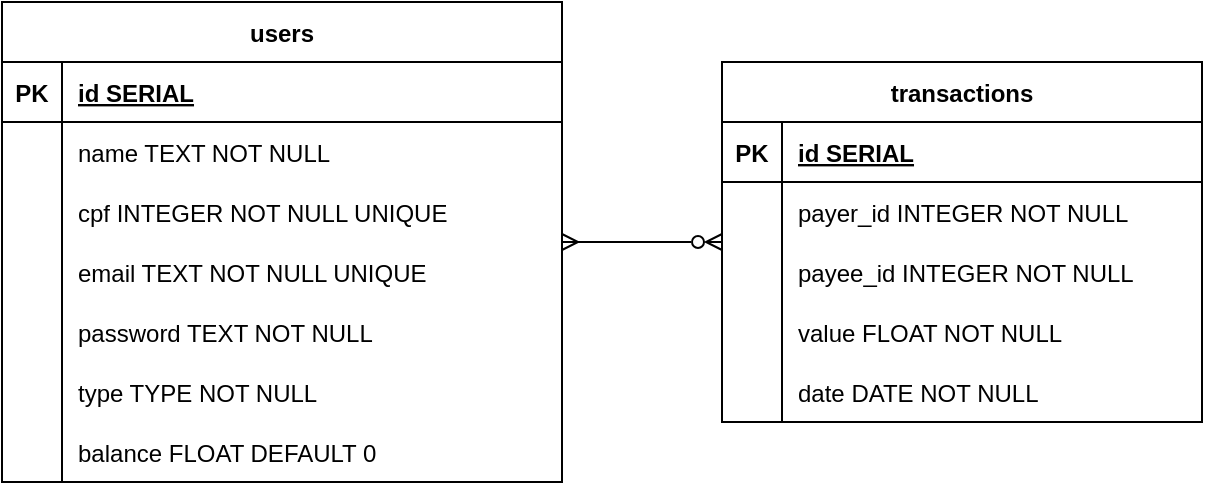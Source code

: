 <mxfile version="20.8.23" type="device"><diagram name="Page-1" id="ZYYIkycy8VbxjyBh4G5G"><mxGraphModel dx="634" dy="597" grid="1" gridSize="10" guides="1" tooltips="1" connect="1" arrows="1" fold="1" page="1" pageScale="1" pageWidth="850" pageHeight="1100" math="0" shadow="0"><root><mxCell id="0"/><mxCell id="1" parent="0"/><mxCell id="e543JQ_pWXwR5J9DLWmO-1" value="users" style="shape=table;startSize=30;container=1;collapsible=1;childLayout=tableLayout;fixedRows=1;rowLines=0;fontStyle=1;align=center;resizeLast=1;" vertex="1" parent="1"><mxGeometry x="280" y="320" width="280" height="240" as="geometry"/></mxCell><mxCell id="e543JQ_pWXwR5J9DLWmO-2" value="" style="shape=tableRow;horizontal=0;startSize=0;swimlaneHead=0;swimlaneBody=0;fillColor=none;collapsible=0;dropTarget=0;points=[[0,0.5],[1,0.5]];portConstraint=eastwest;top=0;left=0;right=0;bottom=1;" vertex="1" parent="e543JQ_pWXwR5J9DLWmO-1"><mxGeometry y="30" width="280" height="30" as="geometry"/></mxCell><mxCell id="e543JQ_pWXwR5J9DLWmO-3" value="PK" style="shape=partialRectangle;connectable=0;fillColor=none;top=0;left=0;bottom=0;right=0;fontStyle=1;overflow=hidden;" vertex="1" parent="e543JQ_pWXwR5J9DLWmO-2"><mxGeometry width="30" height="30" as="geometry"><mxRectangle width="30" height="30" as="alternateBounds"/></mxGeometry></mxCell><mxCell id="e543JQ_pWXwR5J9DLWmO-4" value="id SERIAL" style="shape=partialRectangle;connectable=0;fillColor=none;top=0;left=0;bottom=0;right=0;align=left;spacingLeft=6;fontStyle=5;overflow=hidden;" vertex="1" parent="e543JQ_pWXwR5J9DLWmO-2"><mxGeometry x="30" width="250" height="30" as="geometry"><mxRectangle width="250" height="30" as="alternateBounds"/></mxGeometry></mxCell><mxCell id="e543JQ_pWXwR5J9DLWmO-5" value="" style="shape=tableRow;horizontal=0;startSize=0;swimlaneHead=0;swimlaneBody=0;fillColor=none;collapsible=0;dropTarget=0;points=[[0,0.5],[1,0.5]];portConstraint=eastwest;top=0;left=0;right=0;bottom=0;" vertex="1" parent="e543JQ_pWXwR5J9DLWmO-1"><mxGeometry y="60" width="280" height="30" as="geometry"/></mxCell><mxCell id="e543JQ_pWXwR5J9DLWmO-6" value="" style="shape=partialRectangle;connectable=0;fillColor=none;top=0;left=0;bottom=0;right=0;editable=1;overflow=hidden;" vertex="1" parent="e543JQ_pWXwR5J9DLWmO-5"><mxGeometry width="30" height="30" as="geometry"><mxRectangle width="30" height="30" as="alternateBounds"/></mxGeometry></mxCell><mxCell id="e543JQ_pWXwR5J9DLWmO-7" value="name TEXT NOT NULL" style="shape=partialRectangle;connectable=0;fillColor=none;top=0;left=0;bottom=0;right=0;align=left;spacingLeft=6;overflow=hidden;" vertex="1" parent="e543JQ_pWXwR5J9DLWmO-5"><mxGeometry x="30" width="250" height="30" as="geometry"><mxRectangle width="250" height="30" as="alternateBounds"/></mxGeometry></mxCell><mxCell id="e543JQ_pWXwR5J9DLWmO-8" value="" style="shape=tableRow;horizontal=0;startSize=0;swimlaneHead=0;swimlaneBody=0;fillColor=none;collapsible=0;dropTarget=0;points=[[0,0.5],[1,0.5]];portConstraint=eastwest;top=0;left=0;right=0;bottom=0;" vertex="1" parent="e543JQ_pWXwR5J9DLWmO-1"><mxGeometry y="90" width="280" height="30" as="geometry"/></mxCell><mxCell id="e543JQ_pWXwR5J9DLWmO-9" value="" style="shape=partialRectangle;connectable=0;fillColor=none;top=0;left=0;bottom=0;right=0;editable=1;overflow=hidden;" vertex="1" parent="e543JQ_pWXwR5J9DLWmO-8"><mxGeometry width="30" height="30" as="geometry"><mxRectangle width="30" height="30" as="alternateBounds"/></mxGeometry></mxCell><mxCell id="e543JQ_pWXwR5J9DLWmO-10" value="cpf INTEGER NOT NULL UNIQUE" style="shape=partialRectangle;connectable=0;fillColor=none;top=0;left=0;bottom=0;right=0;align=left;spacingLeft=6;overflow=hidden;" vertex="1" parent="e543JQ_pWXwR5J9DLWmO-8"><mxGeometry x="30" width="250" height="30" as="geometry"><mxRectangle width="250" height="30" as="alternateBounds"/></mxGeometry></mxCell><mxCell id="e543JQ_pWXwR5J9DLWmO-11" value="" style="shape=tableRow;horizontal=0;startSize=0;swimlaneHead=0;swimlaneBody=0;fillColor=none;collapsible=0;dropTarget=0;points=[[0,0.5],[1,0.5]];portConstraint=eastwest;top=0;left=0;right=0;bottom=0;" vertex="1" parent="e543JQ_pWXwR5J9DLWmO-1"><mxGeometry y="120" width="280" height="30" as="geometry"/></mxCell><mxCell id="e543JQ_pWXwR5J9DLWmO-12" value="" style="shape=partialRectangle;connectable=0;fillColor=none;top=0;left=0;bottom=0;right=0;editable=1;overflow=hidden;" vertex="1" parent="e543JQ_pWXwR5J9DLWmO-11"><mxGeometry width="30" height="30" as="geometry"><mxRectangle width="30" height="30" as="alternateBounds"/></mxGeometry></mxCell><mxCell id="e543JQ_pWXwR5J9DLWmO-13" value="email TEXT NOT NULL UNIQUE" style="shape=partialRectangle;connectable=0;fillColor=none;top=0;left=0;bottom=0;right=0;align=left;spacingLeft=6;overflow=hidden;" vertex="1" parent="e543JQ_pWXwR5J9DLWmO-11"><mxGeometry x="30" width="250" height="30" as="geometry"><mxRectangle width="250" height="30" as="alternateBounds"/></mxGeometry></mxCell><mxCell id="e543JQ_pWXwR5J9DLWmO-14" style="shape=tableRow;horizontal=0;startSize=0;swimlaneHead=0;swimlaneBody=0;fillColor=none;collapsible=0;dropTarget=0;points=[[0,0.5],[1,0.5]];portConstraint=eastwest;top=0;left=0;right=0;bottom=0;" vertex="1" parent="e543JQ_pWXwR5J9DLWmO-1"><mxGeometry y="150" width="280" height="30" as="geometry"/></mxCell><mxCell id="e543JQ_pWXwR5J9DLWmO-15" style="shape=partialRectangle;connectable=0;fillColor=none;top=0;left=0;bottom=0;right=0;editable=1;overflow=hidden;" vertex="1" parent="e543JQ_pWXwR5J9DLWmO-14"><mxGeometry width="30" height="30" as="geometry"><mxRectangle width="30" height="30" as="alternateBounds"/></mxGeometry></mxCell><mxCell id="e543JQ_pWXwR5J9DLWmO-16" value="password TEXT NOT NULL" style="shape=partialRectangle;connectable=0;fillColor=none;top=0;left=0;bottom=0;right=0;align=left;spacingLeft=6;overflow=hidden;" vertex="1" parent="e543JQ_pWXwR5J9DLWmO-14"><mxGeometry x="30" width="250" height="30" as="geometry"><mxRectangle width="250" height="30" as="alternateBounds"/></mxGeometry></mxCell><mxCell id="e543JQ_pWXwR5J9DLWmO-39" style="shape=tableRow;horizontal=0;startSize=0;swimlaneHead=0;swimlaneBody=0;fillColor=none;collapsible=0;dropTarget=0;points=[[0,0.5],[1,0.5]];portConstraint=eastwest;top=0;left=0;right=0;bottom=0;" vertex="1" parent="e543JQ_pWXwR5J9DLWmO-1"><mxGeometry y="180" width="280" height="30" as="geometry"/></mxCell><mxCell id="e543JQ_pWXwR5J9DLWmO-40" style="shape=partialRectangle;connectable=0;fillColor=none;top=0;left=0;bottom=0;right=0;editable=1;overflow=hidden;" vertex="1" parent="e543JQ_pWXwR5J9DLWmO-39"><mxGeometry width="30" height="30" as="geometry"><mxRectangle width="30" height="30" as="alternateBounds"/></mxGeometry></mxCell><mxCell id="e543JQ_pWXwR5J9DLWmO-41" value="type TYPE NOT NULL" style="shape=partialRectangle;connectable=0;fillColor=none;top=0;left=0;bottom=0;right=0;align=left;spacingLeft=6;overflow=hidden;" vertex="1" parent="e543JQ_pWXwR5J9DLWmO-39"><mxGeometry x="30" width="250" height="30" as="geometry"><mxRectangle width="250" height="30" as="alternateBounds"/></mxGeometry></mxCell><mxCell id="e543JQ_pWXwR5J9DLWmO-17" style="shape=tableRow;horizontal=0;startSize=0;swimlaneHead=0;swimlaneBody=0;fillColor=none;collapsible=0;dropTarget=0;points=[[0,0.5],[1,0.5]];portConstraint=eastwest;top=0;left=0;right=0;bottom=0;" vertex="1" parent="e543JQ_pWXwR5J9DLWmO-1"><mxGeometry y="210" width="280" height="30" as="geometry"/></mxCell><mxCell id="e543JQ_pWXwR5J9DLWmO-18" style="shape=partialRectangle;connectable=0;fillColor=none;top=0;left=0;bottom=0;right=0;editable=1;overflow=hidden;" vertex="1" parent="e543JQ_pWXwR5J9DLWmO-17"><mxGeometry width="30" height="30" as="geometry"><mxRectangle width="30" height="30" as="alternateBounds"/></mxGeometry></mxCell><mxCell id="e543JQ_pWXwR5J9DLWmO-19" value="balance FLOAT DEFAULT 0" style="shape=partialRectangle;connectable=0;fillColor=none;top=0;left=0;bottom=0;right=0;align=left;spacingLeft=6;overflow=hidden;" vertex="1" parent="e543JQ_pWXwR5J9DLWmO-17"><mxGeometry x="30" width="250" height="30" as="geometry"><mxRectangle width="250" height="30" as="alternateBounds"/></mxGeometry></mxCell><mxCell id="e543JQ_pWXwR5J9DLWmO-61" style="edgeStyle=orthogonalEdgeStyle;rounded=0;orthogonalLoop=1;jettySize=auto;html=1;endArrow=ERmany;endFill=0;startArrow=ERzeroToMany;startFill=0;" edge="1" parent="1" source="e543JQ_pWXwR5J9DLWmO-42" target="e543JQ_pWXwR5J9DLWmO-1"><mxGeometry relative="1" as="geometry"/></mxCell><mxCell id="e543JQ_pWXwR5J9DLWmO-42" value="transactions" style="shape=table;startSize=30;container=1;collapsible=1;childLayout=tableLayout;fixedRows=1;rowLines=0;fontStyle=1;align=center;resizeLast=1;" vertex="1" parent="1"><mxGeometry x="640" y="350" width="240" height="180" as="geometry"/></mxCell><mxCell id="e543JQ_pWXwR5J9DLWmO-43" value="" style="shape=tableRow;horizontal=0;startSize=0;swimlaneHead=0;swimlaneBody=0;fillColor=none;collapsible=0;dropTarget=0;points=[[0,0.5],[1,0.5]];portConstraint=eastwest;top=0;left=0;right=0;bottom=1;" vertex="1" parent="e543JQ_pWXwR5J9DLWmO-42"><mxGeometry y="30" width="240" height="30" as="geometry"/></mxCell><mxCell id="e543JQ_pWXwR5J9DLWmO-44" value="PK" style="shape=partialRectangle;connectable=0;fillColor=none;top=0;left=0;bottom=0;right=0;fontStyle=1;overflow=hidden;" vertex="1" parent="e543JQ_pWXwR5J9DLWmO-43"><mxGeometry width="30" height="30" as="geometry"><mxRectangle width="30" height="30" as="alternateBounds"/></mxGeometry></mxCell><mxCell id="e543JQ_pWXwR5J9DLWmO-45" value="id SERIAL" style="shape=partialRectangle;connectable=0;fillColor=none;top=0;left=0;bottom=0;right=0;align=left;spacingLeft=6;fontStyle=5;overflow=hidden;" vertex="1" parent="e543JQ_pWXwR5J9DLWmO-43"><mxGeometry x="30" width="210" height="30" as="geometry"><mxRectangle width="210" height="30" as="alternateBounds"/></mxGeometry></mxCell><mxCell id="e543JQ_pWXwR5J9DLWmO-46" value="" style="shape=tableRow;horizontal=0;startSize=0;swimlaneHead=0;swimlaneBody=0;fillColor=none;collapsible=0;dropTarget=0;points=[[0,0.5],[1,0.5]];portConstraint=eastwest;top=0;left=0;right=0;bottom=0;" vertex="1" parent="e543JQ_pWXwR5J9DLWmO-42"><mxGeometry y="60" width="240" height="30" as="geometry"/></mxCell><mxCell id="e543JQ_pWXwR5J9DLWmO-47" value="" style="shape=partialRectangle;connectable=0;fillColor=none;top=0;left=0;bottom=0;right=0;editable=1;overflow=hidden;" vertex="1" parent="e543JQ_pWXwR5J9DLWmO-46"><mxGeometry width="30" height="30" as="geometry"><mxRectangle width="30" height="30" as="alternateBounds"/></mxGeometry></mxCell><mxCell id="e543JQ_pWXwR5J9DLWmO-48" value="payer_id INTEGER NOT NULL" style="shape=partialRectangle;connectable=0;fillColor=none;top=0;left=0;bottom=0;right=0;align=left;spacingLeft=6;overflow=hidden;" vertex="1" parent="e543JQ_pWXwR5J9DLWmO-46"><mxGeometry x="30" width="210" height="30" as="geometry"><mxRectangle width="210" height="30" as="alternateBounds"/></mxGeometry></mxCell><mxCell id="e543JQ_pWXwR5J9DLWmO-49" value="" style="shape=tableRow;horizontal=0;startSize=0;swimlaneHead=0;swimlaneBody=0;fillColor=none;collapsible=0;dropTarget=0;points=[[0,0.5],[1,0.5]];portConstraint=eastwest;top=0;left=0;right=0;bottom=0;" vertex="1" parent="e543JQ_pWXwR5J9DLWmO-42"><mxGeometry y="90" width="240" height="30" as="geometry"/></mxCell><mxCell id="e543JQ_pWXwR5J9DLWmO-50" value="" style="shape=partialRectangle;connectable=0;fillColor=none;top=0;left=0;bottom=0;right=0;editable=1;overflow=hidden;" vertex="1" parent="e543JQ_pWXwR5J9DLWmO-49"><mxGeometry width="30" height="30" as="geometry"><mxRectangle width="30" height="30" as="alternateBounds"/></mxGeometry></mxCell><mxCell id="e543JQ_pWXwR5J9DLWmO-51" value="payee_id INTEGER NOT NULL" style="shape=partialRectangle;connectable=0;fillColor=none;top=0;left=0;bottom=0;right=0;align=left;spacingLeft=6;overflow=hidden;" vertex="1" parent="e543JQ_pWXwR5J9DLWmO-49"><mxGeometry x="30" width="210" height="30" as="geometry"><mxRectangle width="210" height="30" as="alternateBounds"/></mxGeometry></mxCell><mxCell id="e543JQ_pWXwR5J9DLWmO-52" value="" style="shape=tableRow;horizontal=0;startSize=0;swimlaneHead=0;swimlaneBody=0;fillColor=none;collapsible=0;dropTarget=0;points=[[0,0.5],[1,0.5]];portConstraint=eastwest;top=0;left=0;right=0;bottom=0;" vertex="1" parent="e543JQ_pWXwR5J9DLWmO-42"><mxGeometry y="120" width="240" height="30" as="geometry"/></mxCell><mxCell id="e543JQ_pWXwR5J9DLWmO-53" value="" style="shape=partialRectangle;connectable=0;fillColor=none;top=0;left=0;bottom=0;right=0;editable=1;overflow=hidden;" vertex="1" parent="e543JQ_pWXwR5J9DLWmO-52"><mxGeometry width="30" height="30" as="geometry"><mxRectangle width="30" height="30" as="alternateBounds"/></mxGeometry></mxCell><mxCell id="e543JQ_pWXwR5J9DLWmO-54" value="value FLOAT NOT NULL" style="shape=partialRectangle;connectable=0;fillColor=none;top=0;left=0;bottom=0;right=0;align=left;spacingLeft=6;overflow=hidden;" vertex="1" parent="e543JQ_pWXwR5J9DLWmO-52"><mxGeometry x="30" width="210" height="30" as="geometry"><mxRectangle width="210" height="30" as="alternateBounds"/></mxGeometry></mxCell><mxCell id="e543JQ_pWXwR5J9DLWmO-55" style="shape=tableRow;horizontal=0;startSize=0;swimlaneHead=0;swimlaneBody=0;fillColor=none;collapsible=0;dropTarget=0;points=[[0,0.5],[1,0.5]];portConstraint=eastwest;top=0;left=0;right=0;bottom=0;" vertex="1" parent="e543JQ_pWXwR5J9DLWmO-42"><mxGeometry y="150" width="240" height="30" as="geometry"/></mxCell><mxCell id="e543JQ_pWXwR5J9DLWmO-56" style="shape=partialRectangle;connectable=0;fillColor=none;top=0;left=0;bottom=0;right=0;editable=1;overflow=hidden;" vertex="1" parent="e543JQ_pWXwR5J9DLWmO-55"><mxGeometry width="30" height="30" as="geometry"><mxRectangle width="30" height="30" as="alternateBounds"/></mxGeometry></mxCell><mxCell id="e543JQ_pWXwR5J9DLWmO-57" value="date DATE NOT NULL" style="shape=partialRectangle;connectable=0;fillColor=none;top=0;left=0;bottom=0;right=0;align=left;spacingLeft=6;overflow=hidden;" vertex="1" parent="e543JQ_pWXwR5J9DLWmO-55"><mxGeometry x="30" width="210" height="30" as="geometry"><mxRectangle width="210" height="30" as="alternateBounds"/></mxGeometry></mxCell></root></mxGraphModel></diagram></mxfile>